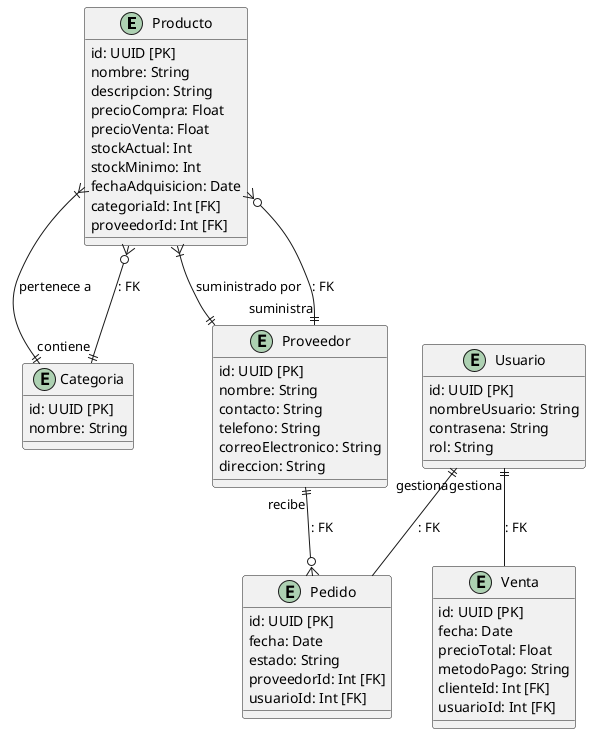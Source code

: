 @startuml

' Define entities and attributes with primary keys (PK) and foreign keys (FK)
entity Producto {
  id: UUID [PK]
  nombre: String
  descripcion: String
  precioCompra: Float
  precioVenta: Float
  stockActual: Int
  stockMinimo: Int
  fechaAdquisicion: Date
  categoriaId: Int [FK]
  proveedorId: Int [FK]
}

entity Categoria {
  id: UUID [PK]
  nombre: String
}

entity Proveedor {
  id: UUID [PK]
  nombre: String
  contacto: String
  telefono: String
  correoElectronico: String
  direccion: String
}



entity Venta {
  id: UUID [PK]
  fecha: Date
  precioTotal: Float
  metodoPago: String
  clienteId: Int [FK]
  usuarioId: Int [FK]
}

entity Pedido {
  id: UUID [PK]
  fecha: Date
  estado: String
  proveedorId: Int [FK]
  usuarioId: Int [FK]
}

entity Usuario {
  id: UUID [PK]
  nombreUsuario: String
  contrasena: String
  rol: String
}

' Define relationships with foreign keys
Producto }|--|| Categoria : "pertenece a"
Categoria ||--o{ Producto : "contiene" : FK
Producto }|--|| Proveedor : "suministrado por"
Proveedor ||--o{ Producto : "suministra" : FK
Proveedor ||--o{ Pedido : "recibe" : FK
Usuario ||-- Venta : "gestiona" : FK
Usuario ||-- Pedido : "gestiona" : FK

@enduml
